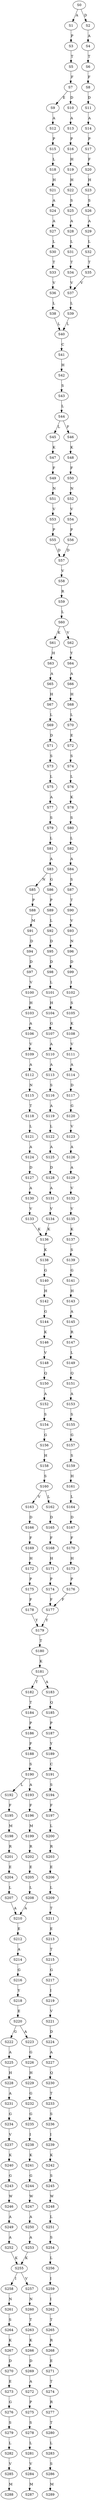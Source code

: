 strict digraph  {
	S0 -> S1 [ label = A ];
	S0 -> S2 [ label = D ];
	S1 -> S3 [ label = P ];
	S2 -> S4 [ label = A ];
	S3 -> S5 [ label = T ];
	S4 -> S6 [ label = T ];
	S5 -> S7 [ label = F ];
	S6 -> S8 [ label = F ];
	S7 -> S9 [ label = E ];
	S7 -> S10 [ label = D ];
	S8 -> S11 [ label = D ];
	S9 -> S12 [ label = A ];
	S10 -> S13 [ label = A ];
	S11 -> S14 [ label = A ];
	S12 -> S15 [ label = P ];
	S13 -> S16 [ label = P ];
	S14 -> S17 [ label = P ];
	S15 -> S18 [ label = L ];
	S16 -> S19 [ label = H ];
	S17 -> S20 [ label = F ];
	S18 -> S21 [ label = H ];
	S19 -> S22 [ label = H ];
	S20 -> S23 [ label = H ];
	S21 -> S24 [ label = A ];
	S22 -> S25 [ label = S ];
	S23 -> S26 [ label = S ];
	S24 -> S27 [ label = A ];
	S25 -> S28 [ label = A ];
	S26 -> S29 [ label = A ];
	S27 -> S30 [ label = L ];
	S28 -> S31 [ label = L ];
	S29 -> S32 [ label = L ];
	S30 -> S33 [ label = T ];
	S31 -> S34 [ label = T ];
	S32 -> S35 [ label = T ];
	S33 -> S36 [ label = V ];
	S34 -> S37 [ label = V ];
	S35 -> S37 [ label = V ];
	S36 -> S38 [ label = L ];
	S37 -> S39 [ label = L ];
	S38 -> S40 [ label = L ];
	S39 -> S40 [ label = L ];
	S40 -> S41 [ label = C ];
	S41 -> S42 [ label = H ];
	S42 -> S43 [ label = S ];
	S43 -> S44 [ label = L ];
	S44 -> S45 [ label = L ];
	S44 -> S46 [ label = F ];
	S45 -> S47 [ label = K ];
	S46 -> S48 [ label = K ];
	S47 -> S49 [ label = F ];
	S48 -> S50 [ label = F ];
	S49 -> S51 [ label = N ];
	S50 -> S52 [ label = N ];
	S51 -> S53 [ label = V ];
	S52 -> S54 [ label = V ];
	S53 -> S55 [ label = P ];
	S54 -> S56 [ label = P ];
	S55 -> S57 [ label = D ];
	S56 -> S57 [ label = D ];
	S57 -> S58 [ label = V ];
	S58 -> S59 [ label = R ];
	S59 -> S60 [ label = L ];
	S60 -> S61 [ label = K ];
	S60 -> S62 [ label = V ];
	S61 -> S63 [ label = H ];
	S62 -> S64 [ label = Y ];
	S63 -> S65 [ label = A ];
	S64 -> S66 [ label = A ];
	S65 -> S67 [ label = H ];
	S66 -> S68 [ label = H ];
	S67 -> S69 [ label = L ];
	S68 -> S70 [ label = L ];
	S69 -> S71 [ label = D ];
	S70 -> S72 [ label = E ];
	S71 -> S73 [ label = S ];
	S72 -> S74 [ label = S ];
	S73 -> S75 [ label = L ];
	S74 -> S76 [ label = L ];
	S75 -> S77 [ label = A ];
	S76 -> S78 [ label = K ];
	S77 -> S79 [ label = S ];
	S78 -> S80 [ label = S ];
	S79 -> S81 [ label = L ];
	S80 -> S82 [ label = L ];
	S81 -> S83 [ label = A ];
	S82 -> S84 [ label = A ];
	S83 -> S85 [ label = N ];
	S83 -> S86 [ label = G ];
	S84 -> S87 [ label = S ];
	S85 -> S88 [ label = P ];
	S86 -> S89 [ label = P ];
	S87 -> S90 [ label = T ];
	S88 -> S91 [ label = M ];
	S89 -> S92 [ label = L ];
	S90 -> S93 [ label = V ];
	S91 -> S94 [ label = D ];
	S92 -> S95 [ label = D ];
	S93 -> S96 [ label = N ];
	S94 -> S97 [ label = D ];
	S95 -> S98 [ label = D ];
	S96 -> S99 [ label = D ];
	S97 -> S100 [ label = V ];
	S98 -> S101 [ label = L ];
	S99 -> S102 [ label = I ];
	S100 -> S103 [ label = H ];
	S101 -> S104 [ label = H ];
	S102 -> S105 [ label = S ];
	S103 -> S106 [ label = A ];
	S104 -> S107 [ label = G ];
	S105 -> S108 [ label = K ];
	S106 -> S109 [ label = V ];
	S107 -> S110 [ label = A ];
	S108 -> S111 [ label = V ];
	S109 -> S112 [ label = A ];
	S110 -> S113 [ label = A ];
	S111 -> S114 [ label = A ];
	S112 -> S115 [ label = N ];
	S113 -> S116 [ label = S ];
	S114 -> S117 [ label = D ];
	S115 -> S118 [ label = T ];
	S116 -> S119 [ label = A ];
	S117 -> S120 [ label = G ];
	S118 -> S121 [ label = L ];
	S119 -> S122 [ label = L ];
	S120 -> S123 [ label = V ];
	S121 -> S124 [ label = A ];
	S122 -> S125 [ label = A ];
	S123 -> S126 [ label = A ];
	S124 -> S127 [ label = D ];
	S125 -> S128 [ label = D ];
	S126 -> S129 [ label = A ];
	S127 -> S130 [ label = A ];
	S128 -> S131 [ label = A ];
	S129 -> S132 [ label = V ];
	S130 -> S133 [ label = V ];
	S131 -> S134 [ label = V ];
	S132 -> S135 [ label = V ];
	S133 -> S136 [ label = K ];
	S134 -> S136 [ label = K ];
	S135 -> S137 [ label = K ];
	S136 -> S138 [ label = K ];
	S137 -> S139 [ label = S ];
	S138 -> S140 [ label = G ];
	S139 -> S141 [ label = G ];
	S140 -> S142 [ label = H ];
	S141 -> S143 [ label = H ];
	S142 -> S144 [ label = G ];
	S143 -> S145 [ label = A ];
	S144 -> S146 [ label = K ];
	S145 -> S147 [ label = R ];
	S146 -> S148 [ label = V ];
	S147 -> S149 [ label = L ];
	S148 -> S150 [ label = Q ];
	S149 -> S151 [ label = Q ];
	S150 -> S152 [ label = A ];
	S151 -> S153 [ label = A ];
	S152 -> S154 [ label = S ];
	S153 -> S155 [ label = S ];
	S154 -> S156 [ label = G ];
	S155 -> S157 [ label = G ];
	S156 -> S158 [ label = H ];
	S157 -> S159 [ label = S ];
	S158 -> S160 [ label = S ];
	S159 -> S161 [ label = H ];
	S160 -> S162 [ label = L ];
	S160 -> S163 [ label = V ];
	S161 -> S164 [ label = L ];
	S162 -> S165 [ label = D ];
	S163 -> S166 [ label = D ];
	S164 -> S167 [ label = D ];
	S165 -> S168 [ label = F ];
	S166 -> S169 [ label = F ];
	S167 -> S170 [ label = F ];
	S168 -> S171 [ label = H ];
	S169 -> S172 [ label = H ];
	S170 -> S173 [ label = H ];
	S171 -> S174 [ label = P ];
	S172 -> S175 [ label = P ];
	S173 -> S176 [ label = P ];
	S174 -> S177 [ label = F ];
	S175 -> S178 [ label = F ];
	S176 -> S177 [ label = F ];
	S177 -> S179 [ label = Y ];
	S178 -> S179 [ label = Y ];
	S179 -> S180 [ label = T ];
	S180 -> S181 [ label = K ];
	S181 -> S182 [ label = T ];
	S181 -> S183 [ label = A ];
	S182 -> S184 [ label = T ];
	S183 -> S185 [ label = Q ];
	S184 -> S186 [ label = P ];
	S185 -> S187 [ label = P ];
	S186 -> S188 [ label = F ];
	S187 -> S189 [ label = Y ];
	S188 -> S190 [ label = S ];
	S189 -> S191 [ label = C ];
	S190 -> S192 [ label = L ];
	S190 -> S193 [ label = A ];
	S191 -> S194 [ label = S ];
	S192 -> S195 [ label = F ];
	S193 -> S196 [ label = F ];
	S194 -> S197 [ label = F ];
	S195 -> S198 [ label = M ];
	S196 -> S199 [ label = M ];
	S197 -> S200 [ label = L ];
	S198 -> S201 [ label = R ];
	S199 -> S202 [ label = R ];
	S200 -> S203 [ label = R ];
	S201 -> S204 [ label = E ];
	S202 -> S205 [ label = E ];
	S203 -> S206 [ label = E ];
	S204 -> S207 [ label = L ];
	S205 -> S208 [ label = L ];
	S206 -> S209 [ label = L ];
	S207 -> S210 [ label = A ];
	S208 -> S210 [ label = A ];
	S209 -> S211 [ label = T ];
	S210 -> S212 [ label = E ];
	S211 -> S213 [ label = E ];
	S212 -> S214 [ label = A ];
	S213 -> S215 [ label = T ];
	S214 -> S216 [ label = G ];
	S215 -> S217 [ label = G ];
	S216 -> S218 [ label = Y ];
	S217 -> S219 [ label = I ];
	S218 -> S220 [ label = E ];
	S219 -> S221 [ label = V ];
	S220 -> S222 [ label = G ];
	S220 -> S223 [ label = A ];
	S221 -> S224 [ label = D ];
	S222 -> S225 [ label = A ];
	S223 -> S226 [ label = G ];
	S224 -> S227 [ label = A ];
	S225 -> S228 [ label = H ];
	S226 -> S229 [ label = H ];
	S227 -> S230 [ label = Q ];
	S228 -> S231 [ label = A ];
	S229 -> S232 [ label = G ];
	S230 -> S233 [ label = T ];
	S231 -> S234 [ label = G ];
	S232 -> S235 [ label = G ];
	S233 -> S236 [ label = S ];
	S234 -> S237 [ label = V ];
	S235 -> S238 [ label = I ];
	S236 -> S239 [ label = I ];
	S237 -> S240 [ label = K ];
	S238 -> S241 [ label = K ];
	S239 -> S242 [ label = K ];
	S240 -> S243 [ label = G ];
	S241 -> S244 [ label = G ];
	S242 -> S245 [ label = S ];
	S243 -> S246 [ label = W ];
	S244 -> S247 [ label = W ];
	S245 -> S248 [ label = W ];
	S246 -> S249 [ label = A ];
	S247 -> S250 [ label = A ];
	S248 -> S251 [ label = L ];
	S249 -> S252 [ label = A ];
	S250 -> S253 [ label = A ];
	S251 -> S254 [ label = S ];
	S252 -> S255 [ label = K ];
	S253 -> S255 [ label = K ];
	S254 -> S256 [ label = L ];
	S255 -> S257 [ label = V ];
	S255 -> S258 [ label = I ];
	S256 -> S259 [ label = I ];
	S257 -> S260 [ label = N ];
	S258 -> S261 [ label = N ];
	S259 -> S262 [ label = I ];
	S260 -> S263 [ label = T ];
	S261 -> S264 [ label = S ];
	S262 -> S265 [ label = T ];
	S263 -> S266 [ label = K ];
	S264 -> S267 [ label = K ];
	S265 -> S268 [ label = R ];
	S266 -> S269 [ label = D ];
	S267 -> S270 [ label = D ];
	S268 -> S271 [ label = E ];
	S269 -> S272 [ label = A ];
	S270 -> S273 [ label = E ];
	S271 -> S274 [ label = T ];
	S272 -> S275 [ label = P ];
	S273 -> S276 [ label = G ];
	S274 -> S277 [ label = R ];
	S275 -> S278 [ label = S ];
	S276 -> S279 [ label = S ];
	S277 -> S280 [ label = T ];
	S278 -> S281 [ label = L ];
	S279 -> S282 [ label = L ];
	S280 -> S283 [ label = L ];
	S281 -> S284 [ label = V ];
	S282 -> S285 [ label = V ];
	S283 -> S286 [ label = S ];
	S284 -> S287 [ label = M ];
	S285 -> S288 [ label = M ];
	S286 -> S289 [ label = M ];
}

